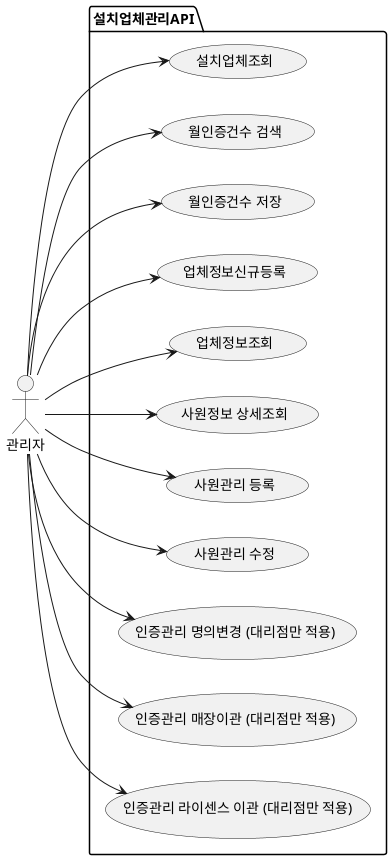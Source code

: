 @startuml Store Env Usecase

left to right direction

actor "관리자" as user

package 설치업체관리API{
  usecase "설치업체조회" AS UC11
  usecase "월인증건수 검색" AS UC12
  usecase "월인증건수 저장" AS UC13
  usecase "업체정보신규등록" AS UC14
  usecase "업체정보업데이트" AS UC15
  usecase "업체정보조회" AS UC15
  usecase "사원정보 조회" AS UC16
  usecase "사원정보 상세조회" AS UC16
  usecase "사원관리 등록" AS UC17
  usecase "사원관리 수정" AS UC18
  usecase "인증관리 조회" AS UC19
  usecase "인증관리 디테일" AS UC19
  usecase "인증관리 명의변경 (대리점만 적용)" AS UC19
  usecase "인증관리 매장이관 (대리점만 적용)" AS UC20
  usecase "인증관리 라이센스 이관 (대리점만 적용)" AS UC21
}

' 사용자
user --> UC11
user --> UC12
user --> UC13
user --> UC14
user --> UC15
user --> UC16
user --> UC17
user --> UC18
user --> UC19
user --> UC20
user --> UC21

@enduml